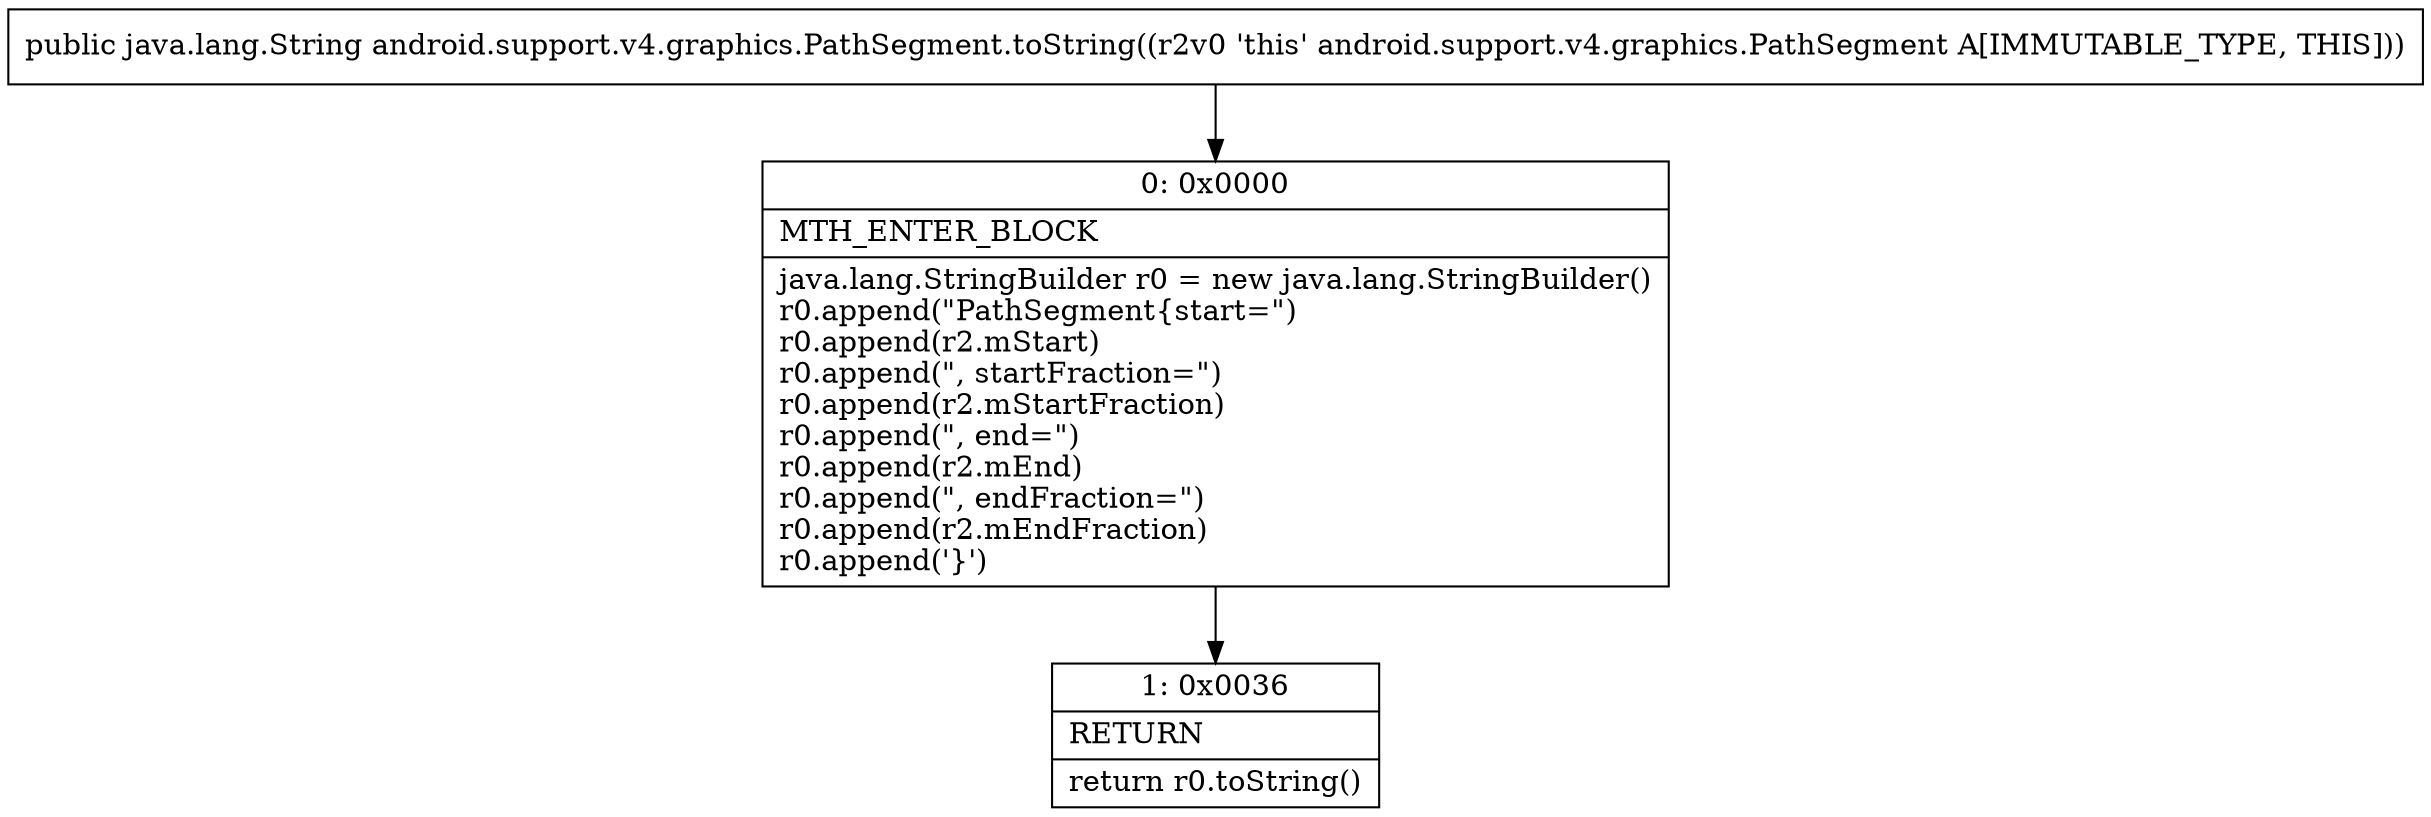 digraph "CFG forandroid.support.v4.graphics.PathSegment.toString()Ljava\/lang\/String;" {
Node_0 [shape=record,label="{0\:\ 0x0000|MTH_ENTER_BLOCK\l|java.lang.StringBuilder r0 = new java.lang.StringBuilder()\lr0.append(\"PathSegment\{start=\")\lr0.append(r2.mStart)\lr0.append(\", startFraction=\")\lr0.append(r2.mStartFraction)\lr0.append(\", end=\")\lr0.append(r2.mEnd)\lr0.append(\", endFraction=\")\lr0.append(r2.mEndFraction)\lr0.append('\}')\l}"];
Node_1 [shape=record,label="{1\:\ 0x0036|RETURN\l|return r0.toString()\l}"];
MethodNode[shape=record,label="{public java.lang.String android.support.v4.graphics.PathSegment.toString((r2v0 'this' android.support.v4.graphics.PathSegment A[IMMUTABLE_TYPE, THIS])) }"];
MethodNode -> Node_0;
Node_0 -> Node_1;
}

